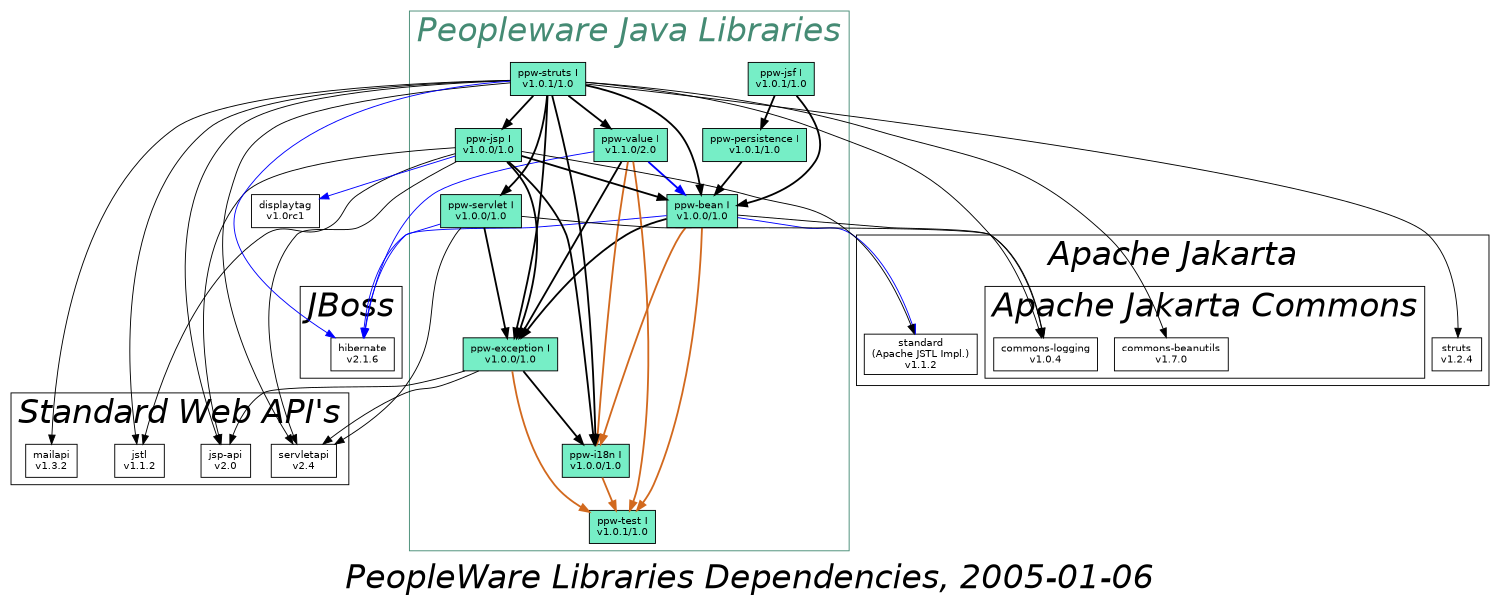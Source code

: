 digraph PeopleWare_Libraries_Dependencies {

  graph [	fontname = "Helvetica-Oblique",
		fontsize = 36,
		label = "PeopleWare Libraries Dependencies, 2005-01-06",
		size = "10,50"];

  nslimit=10.0;
  mclimit=10.0;

  node [shape = rectangle, fillcolor=aquamarine2,
        fontname = "Helvetica", fontsize = 11];
  
  edge [];
  /* optional = blue
     only needed for the tests = chocolate */


  subgraph cluster_PPW_Libraries {
  
    color = aquamarine4;
    fontcolor = aquamarine4;
    label = "Peopleware Java Libraries";
                          
    node [style=filled, fillcolor=aquamarine2];
    edge [style=bold];
  
    ppw_test_I          [label="ppw-test I\nv1.0.1/1.0"];
    ppw_i18n_I          [label="ppw-i18n I\nv1.0.0/1.0"];
    ppw_exc_I           [label="ppw-exception I\nv1.0.0/1.0"];
    ppw_bean_I          [label="ppw-bean I\nv1.0.0/1.0"];
    ppw_value_I         [label="ppw-value I\nv1.1.0/2.0"];
    ppw_servlet_I       [label="ppw-servlet I\nv1.0.0/1.0"];
    ppw_jsp_I           [label="ppw-jsp I\nv1.0.0/1.0"];
    ppw_struts_I        [label="ppw-struts I\nv1.0.1/1.0"];
    ppw_persistence_I   [label="ppw-persistence I\nv1.0.1/1.0"];
    ppw_jsf_I           [label="ppw-jsf I\nv1.0.1/1.0"];
  
    ppw_i18n_I        -> ppw_test_I [color=chocolate];
    
    ppw_exc_I         -> {ppw_i18n_I};
    ppw_exc_I         -> ppw_test_I [color=chocolate];
    
    ppw_bean_I        -> ppw_exc_I;
    ppw_bean_I        -> {ppw_test_I; ppw_i18n_I} [color=chocolate];
    
    ppw_value_I       -> {ppw_exc_I};
    ppw_value_I       -> ppw_bean_I [color=blue];
    ppw_value_I       -> {ppw_test_I; ppw_i18n_I} [color=chocolate];
    
    ppw_servlet_I     -> {ppw_exc_I};
    
    ppw_jsp_I         -> {ppw_i18n_I; ppw_exc_I; ppw_bean_I};
    
    ppw_struts_I      -> {ppw_i18n_I; ppw_exc_I; ppw_bean_I; ppw_value_I;
                          ppw_servlet_I; ppw_jsp_I};

    ppw_persistence_I -> {ppw_bean_I};
    ppw_jsf_I         -> {ppw_bean_I, ppw_persistence_I};
  }
  
  subgraph cluster_web_apis {
  
    label = "Standard Web API's";

    servlet_api       [label="servletapi\nv2.4"];
    jsp_api           [label="jsp-api\nv2.0"];
    jstl_api          [label="jstl\nv1.1.2"];
    mail_api          [label="mailapi\nv1.3.2"];

  }

  subgraph cluster_Apache_jakarta {
  
    label = "Apache Jakarta";

    jstl_apache       [label="standard\n(Apache JSTL Impl.)\nv1.1.2"];
    struts            [label="struts\nv1.2.4"];

    subgraph cluster_commons {
    
      label = "Apache Jakarta Commons";
  
      commons_logging   [label="commons-logging\nv1.0.4"];
      commons_beanutils [label="commons-beanutils\nv1.7.0"];
  
    }

  }
  
  
  subgraph cluster_JBoss {
  
    label = "JBoss";
    
    hibernate2        [label="hibernate\nv2.1.6"];
    
  }

  displaytag        [label="displaytag\nv1.0rc1"];

  ppw_exc_I         -> {servlet_api; jsp_api};
  
  ppw_bean_I        -> {commons_logging};
  ppw_bean_I        -> {hibernate2; jstl_apache} [color=blue];
  
  ppw_value_I       -> hibernate2 [color=blue];
  
  ppw_servlet_I     -> {commons_logging; servlet_api};
  ppw_servlet_I     -> hibernate2 [color=blue];
  
  ppw_jsp_I         -> {servlet_api; jsp_api; jstl_api; jstl_apache};
  ppw_jsp_I         -> displaytag [color=blue];
  
  ppw_struts_I      -> {commons_logging; commons_beanutils;
                        servlet_api; jsp_api; jstl_api; mail_api;
                        struts};
  ppw_struts_I      -> hibernate2 [color=blue];

}

